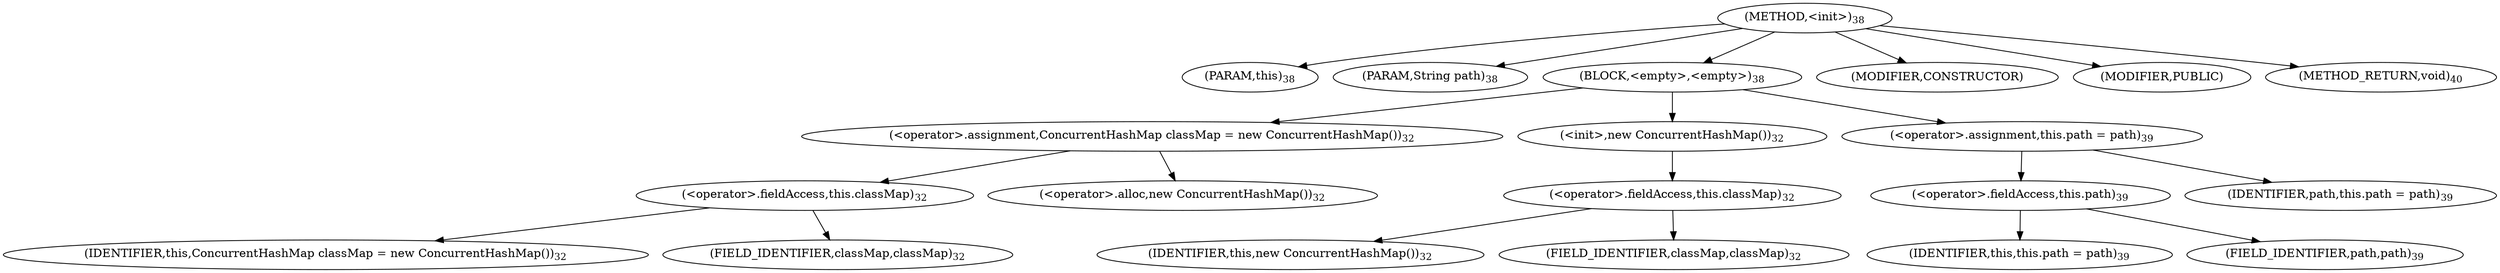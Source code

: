 digraph "&lt;init&gt;" {  
"76" [label = <(METHOD,&lt;init&gt;)<SUB>38</SUB>> ]
"6" [label = <(PARAM,this)<SUB>38</SUB>> ]
"77" [label = <(PARAM,String path)<SUB>38</SUB>> ]
"78" [label = <(BLOCK,&lt;empty&gt;,&lt;empty&gt;)<SUB>38</SUB>> ]
"79" [label = <(&lt;operator&gt;.assignment,ConcurrentHashMap classMap = new ConcurrentHashMap())<SUB>32</SUB>> ]
"80" [label = <(&lt;operator&gt;.fieldAccess,this.classMap)<SUB>32</SUB>> ]
"81" [label = <(IDENTIFIER,this,ConcurrentHashMap classMap = new ConcurrentHashMap())<SUB>32</SUB>> ]
"82" [label = <(FIELD_IDENTIFIER,classMap,classMap)<SUB>32</SUB>> ]
"83" [label = <(&lt;operator&gt;.alloc,new ConcurrentHashMap())<SUB>32</SUB>> ]
"84" [label = <(&lt;init&gt;,new ConcurrentHashMap())<SUB>32</SUB>> ]
"85" [label = <(&lt;operator&gt;.fieldAccess,this.classMap)<SUB>32</SUB>> ]
"86" [label = <(IDENTIFIER,this,new ConcurrentHashMap())<SUB>32</SUB>> ]
"87" [label = <(FIELD_IDENTIFIER,classMap,classMap)<SUB>32</SUB>> ]
"88" [label = <(&lt;operator&gt;.assignment,this.path = path)<SUB>39</SUB>> ]
"89" [label = <(&lt;operator&gt;.fieldAccess,this.path)<SUB>39</SUB>> ]
"5" [label = <(IDENTIFIER,this,this.path = path)<SUB>39</SUB>> ]
"90" [label = <(FIELD_IDENTIFIER,path,path)<SUB>39</SUB>> ]
"91" [label = <(IDENTIFIER,path,this.path = path)<SUB>39</SUB>> ]
"92" [label = <(MODIFIER,CONSTRUCTOR)> ]
"93" [label = <(MODIFIER,PUBLIC)> ]
"94" [label = <(METHOD_RETURN,void)<SUB>40</SUB>> ]
  "76" -> "6" 
  "76" -> "77" 
  "76" -> "78" 
  "76" -> "92" 
  "76" -> "93" 
  "76" -> "94" 
  "78" -> "79" 
  "78" -> "84" 
  "78" -> "88" 
  "79" -> "80" 
  "79" -> "83" 
  "80" -> "81" 
  "80" -> "82" 
  "84" -> "85" 
  "85" -> "86" 
  "85" -> "87" 
  "88" -> "89" 
  "88" -> "91" 
  "89" -> "5" 
  "89" -> "90" 
}

